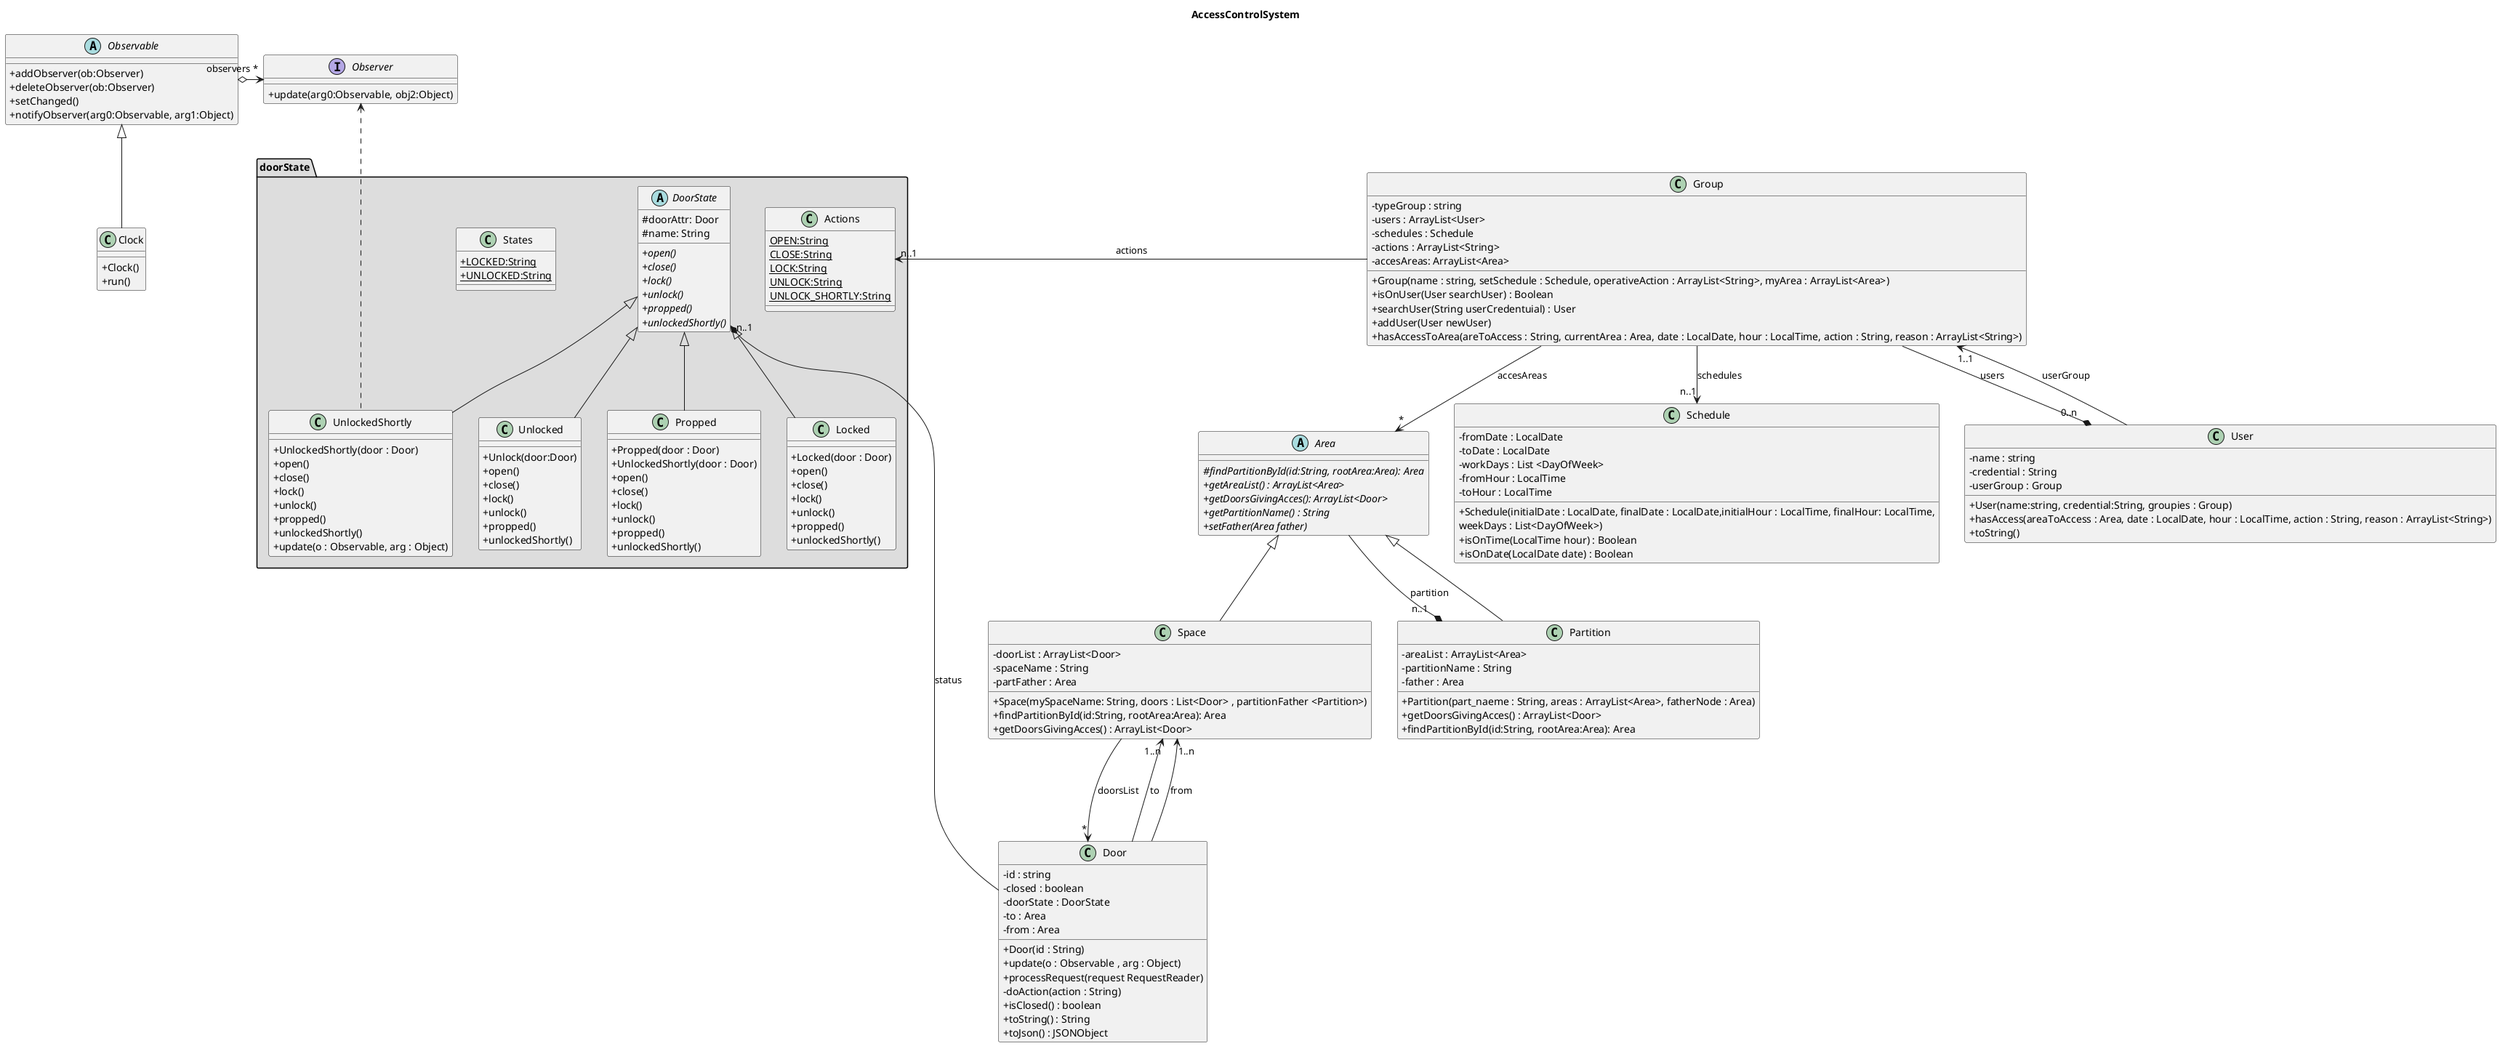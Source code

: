 @startuml
skinparam classAttributeIconSize 0
' this is to use the standard notation for public, protected, private
title AccessControlSystem
class User {
- name : string
- credential : String
- userGroup : Group

+ User(name:string, credential:String, groupies : Group)
+hasAccess(areaToAccess : Area, date : LocalDate, hour : LocalTime, action : String, reason : ArrayList<String>)
+ toString()
}



class Group{
    - typeGroup : string
    - users : ArrayList<User>
    - schedules : Schedule
    - actions : ArrayList<String>
    - accesAreas: ArrayList<Area>

   + Group(name : string, setSchedule : Schedule, operativeAction : ArrayList<String>, myArea : ArrayList<Area>)
   + isOnUser(User searchUser) : Boolean
   + searchUser(String userCredentuial) : User
   + addUser(User newUser)
   + hasAccessToArea(areToAccess : String, currentArea : Area, date : LocalDate, hour : LocalTime, action : String, reason : ArrayList<String>)
}


class Schedule{
    - fromDate : LocalDate
    - toDate : LocalDate
    - workDays : List <DayOfWeek>
    - fromHour : LocalTime
    - toHour : LocalTime

    + Schedule(initialDate : LocalDate, finalDate : LocalDate,initialHour : LocalTime, finalHour: LocalTime,
    weekDays : List<DayOfWeek>)
    + isOnTime(LocalTime hour) : Boolean
    + isOnDate(LocalDate date) : Boolean

}


class Door{
    -id : string
    -closed : boolean
    -doorState : DoorState
    -to : Area
    -from : Area
    + Door(id : String)
    + update(o : Observable , arg : Object)
    + processRequest(request RequestReader)
    - doAction(action : String)
    + isClosed() : boolean
    + toString() : String
    +toJson() : JSONObject
}

namespace doorState #DDDDDD{
    class States{
       +{static}LOCKED:String
       +{static}UNLOCKED:String
    }

    class Actions{
        {static}OPEN:String
        {static}CLOSE:String
        {static}LOCK:String
        {static}UNLOCK:String
        {static}UNLOCK_SHORTLY:String
    }

    abstract DoorState{
        #doorAttr: Door
        #name: String
        {abstract}+open()
        {abstract}+close()
        {abstract}+lock()
        {abstract}+unlock()
        {abstract}+propped()
        {abstract}+unlockedShortly()
    }

    class Unlocked extends DoorState{
        +Unlock(door:Door)
        +open()
        +close()
        +lock()
        +unlock()
        +propped()
        +unlockedShortly()

    }

    class UnlockedShortly extends DoorState{
        +UnlockedShortly(door : Door)
        +open()
        +close()
        +lock()
        +unlock()
        +propped()
        +unlockedShortly()
        +update(o : Observable, arg : Object)


    }

    class Propped extends DoorState{
        +Propped(door : Door)
        +UnlockedShortly(door : Door)
        +open()
        +close()
        +lock()
        +unlock()
        +propped()
        +unlockedShortly()
    }

    class Locked extends DoorState{
        +Locked(door : Door)
        +open()
        +close()
        +lock()
        +unlock()
        +propped()
        +unlockedShortly()

    }
}


abstract Area{
    {abstract}#findPartitionById(id:String, rootArea:Area): Area
    {abstract}+getAreaList() : ArrayList<Area>
    {abstract}+getDoorsGivingAcces(): ArrayList<Door>
    {abstract}+getPartitionName() : String
    {abstract}+setFather(Area father)
}

class Partition extends Area{
    - areaList : ArrayList<Area>
    - partitionName : String
    - father : Area

    + Partition(part_naeme : String, areas : ArrayList<Area>, fatherNode : Area)
    + getDoorsGivingAcces() : ArrayList<Door>
    + findPartitionById(id:String, rootArea:Area): Area
}

 class Space Extends Area{
    - doorList : ArrayList<Door>
    - spaceName : String
    - partFather : Area
    + Space(mySpaceName: String, doors : List<Door> , partitionFather <Partition>)
    + findPartitionById(id:String, rootArea:Area): Area
    + getDoorsGivingAcces() : ArrayList<Door>
}


abstract Observable{
    +addObserver(ob:Observer)
    +deleteObserver(ob:Observer)
    +setChanged()
    +notifyObserver(arg0:Observable, arg1:Object)
}

interface Observer{
    +update(arg0:Observable, obj2:Object)
}


class Clock extends Observable{
    +Clock()
    +run()


}

Group -left-> "n..1" Actions : actions
Group -down-> "n..1" Schedule : schedules
Group -down-* "0..n"  User: users
User -up-> "1..1" Group:userGroup


Door --up->"1..n" Space: to
Door --up->"1..n" Space: from
Door -right-*"n..1" DoorState : status


Area --down*"n..1" Partition:partition

Space --down->"*" Door:doorsList

Group -->"*" Area: accesAreas

Observable o-right-> "observers *" Observer

UnlockedShortly ..Up.> Observer




@enduml

//manito no se hacer un commit